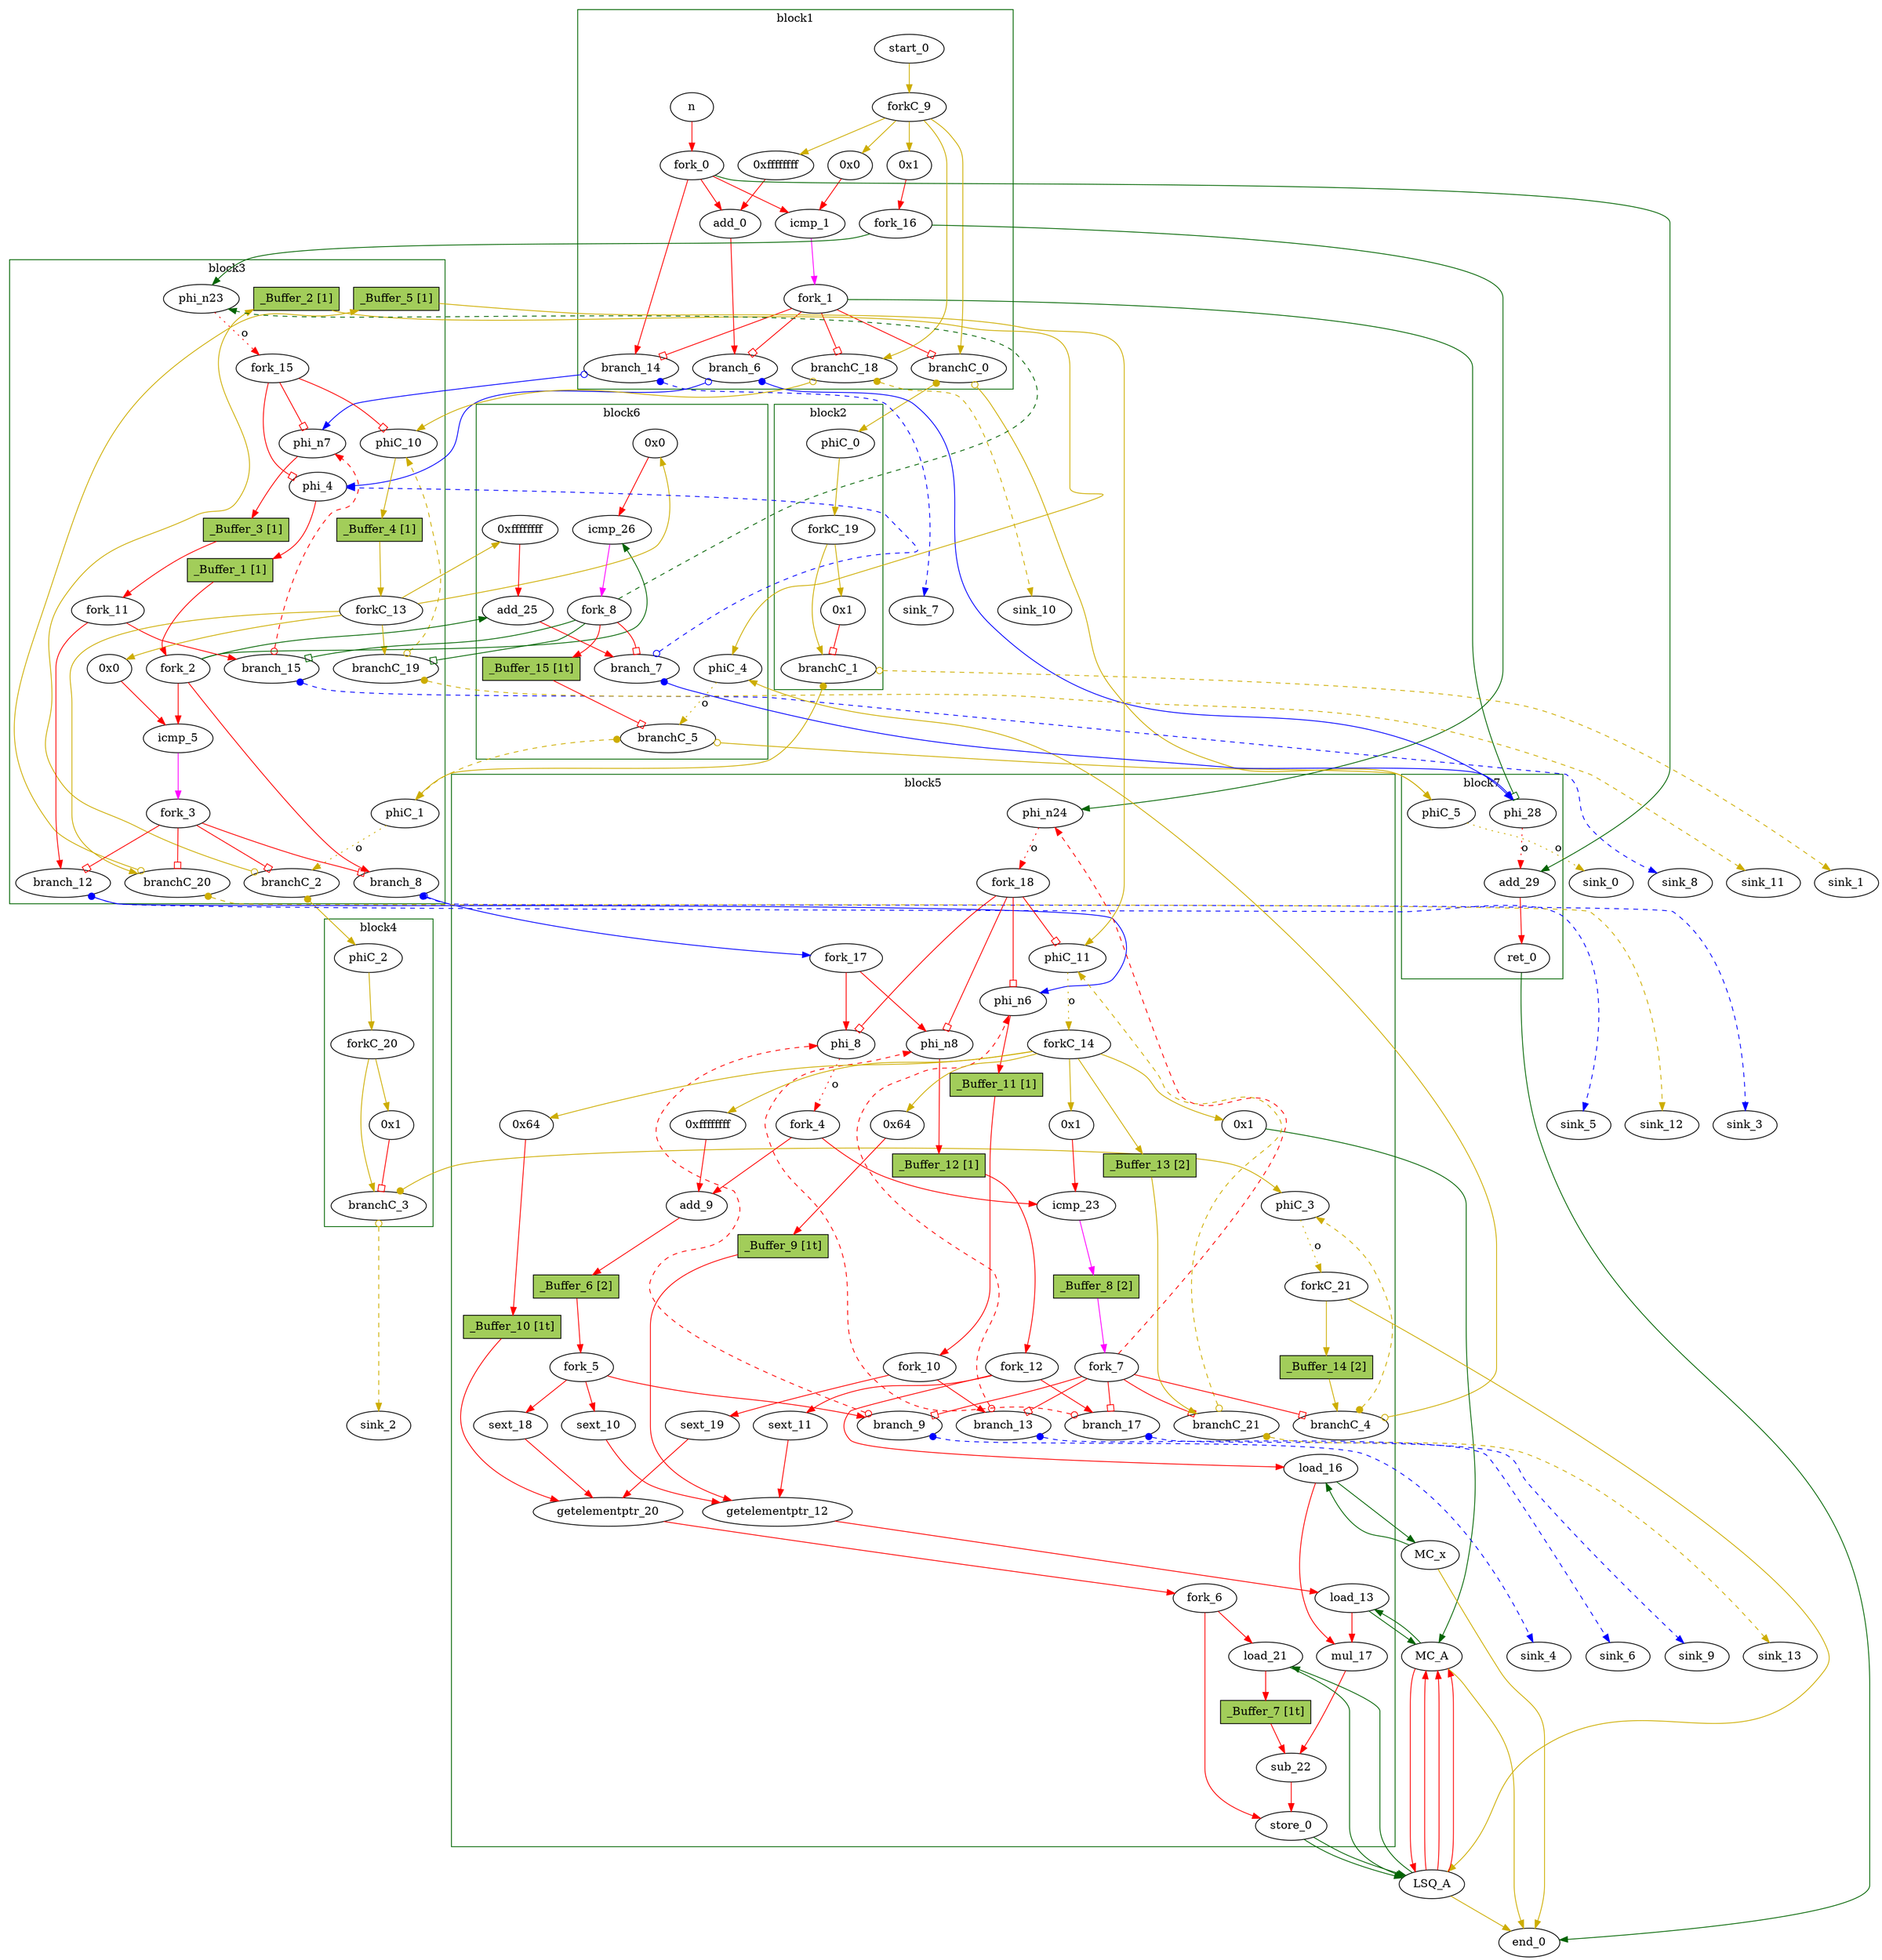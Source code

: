 // Number of blocks: 126
// Number of channels: 209
Digraph G {

  // Blocks
subgraph cluster_1 {
color = "darkgreen"
label = "block1"
  n [type=Entry, in="in1:32", out="out1:32", bbID = 1,  shape=oval];
  cst_0 [type=Constant, in="in1:32", out="out1:32", bbID = 1, value="0xffffffff", label="0xffffffff",  shape=oval];
  add_0 [type=Operator, in="in1:32 in2:32", out="out1:32", op = "add_op", delay=1.693, bbID = 1,  shape=oval];
  cst_1 [type=Constant, in="in1:32", out="out1:32", bbID = 1, value="0x0", label="0x0",  shape=oval];
  icmp_1 [type=Operator, in="in1:32 in2:32", out="out1:1", op = "icmp_sgt_op", delay=1.53, bbID = 1,  shape=oval];
  start_0 [type=Entry, in="in1:0", out="out1:0", bbID = 1,  shape=oval];
  branchC_0 [type=Branch, in="in1:0 in2?:1", out="out1+:0 out2-:0", bbID = 1,  shape=oval];
  branch_6 [type=Branch, in="in1:32 in2?:1*i", out="out1+:32 out2-:32", bbID = 1,  shape=oval];
  cst_12 [type=Constant, in="in1:32", out="out1:32", bbID = 1, value="0x1", label="0x1",  shape=oval];
  branch_14 [type=Branch, in="in1:32 in2?:1*i", out="out1+:32 out2-:32", bbID = 1,  shape=oval];
  branchC_18 [type=Branch, in="in1:0 in2?:1*i", out="out1+:0 out2-:0", bbID = 1,  shape=oval];
  fork_0 [type=Fork, in="in1:32", out="out1:32 out2:32 out3:32 out4:32", bbID = 1,  shape=oval];
  fork_1 [type=Fork, in="in1:32", out="out1:32 out2:32 out3:32 out4:32 out5:32", bbID = 1,  shape=oval];
  forkC_9 [type=Fork, in="in1:0", out="out1:0 out2:0 out3:0 out4:0 out5:0", bbID = 1,  shape=oval];
  fork_16 [type=Fork, in="in1:32", out="out1:32 out2:32", bbID = 1,  shape=oval];
}
subgraph cluster_2 {
color = "darkgreen"
label = "block2"
  phiC_0 [type=Merge, in="in1:0", out="out1:0", delay=0.166, bbID = 2,  shape=oval];
  branchC_1 [type=Branch, in="in1:0 in2?:1", out="out1+:0 out2-:0", bbID = 2,  shape=oval];
  cst_9 [type=Constant, in="in1:32", out="out1:32", bbID = 2, value="0x1", label="0x1",  shape=oval];
  forkC_19 [type=Fork, in="in1:0", out="out1:0 out2:0", bbID = 2,  shape=oval];
}
subgraph cluster_3 {
color = "darkgreen"
label = "block3"
  phi_4 [type=Mux, in="in1?:1 in2:32 in3:32", out="out1:32", delay=0.366, bbID = 3,  shape=oval];
  cst_2 [type=Constant, in="in1:32", out="out1:32", bbID = 3, value="0x0", label="0x0",  shape=oval];
  icmp_5 [type=Operator, in="in1:32 in2:32", out="out1:1", op = "icmp_sgt_op", delay=1.53, bbID = 3,  shape=oval];
  phiC_1 [type=Merge, in="in1:0 in2:0", out="out1:0", delay=0.166, bbID = 3,  shape=oval];
  branchC_2 [type=Branch, in="in1:0 in2?:1", out="out1+:0 out2-:0", bbID = 3,  shape=oval];
  phi_n7 [type=Mux, in="in1?:1 in2:32 in3:32", out="out1:32", delay=0.366, bbID = 3,  shape=oval];
  phiC_10 [type=Mux, in="in1?:1 in2:0 in3:0", out="out1:0", delay=0.166, bbID = 3,  shape=oval];
  phi_n23 [type=Merge, in="in1:32 in2:32*i", out="out1:32", delay=0.366, bbID = 3,  shape=oval];
  branch_8 [type=Branch, in="in1:32 in2?:1*i", out="out1+:32 out2-:32", bbID = 3,  shape=oval];
  branch_12 [type=Branch, in="in1:32 in2?:1*i", out="out1+:32 out2-:32", bbID = 3,  shape=oval];
  branch_15 [type=Branch, in="in1:32 in2?:1*i", out="out1+:32 out2-:32", bbID = 3,  shape=oval];
  branchC_19 [type=Branch, in="in1:0 in2?:1*i", out="out1+:0 out2-:0", bbID = 3,  shape=oval];
  branchC_20 [type=Branch, in="in1:0 in2?:1*i", out="out1+:0 out2-:0", bbID = 3,  shape=oval];
  fork_2 [type=Fork, in="in1:32", out="out1:32 out2:32 out3:32 out4:32", bbID = 3,  shape=oval];
  fork_3 [type=Fork, in="in1:32", out="out1:32 out2:32 out3:32 out4:32", bbID = 3,  shape=oval];
  fork_11 [type=Fork, in="in1:32", out="out1:32 out2:32", bbID = 3,  shape=oval];
  forkC_13 [type=Fork, in="in1:0", out="out1:0 out2:0 out3:0 out4:0 out5:0", bbID = 3,  shape=oval];
  fork_15 [type=Fork, in="in1:32", out="out1:32 out2:32 out3:32", bbID = 3,  shape=oval];
  _Buffer_1 [type=Buffer, in="in1:32", out="out1:32", bbID = 3, slots=1, transparent=false, label="_Buffer_1 [1]",  shape=box, style=filled, fillcolor=darkolivegreen3, height = 0.4];
  _Buffer_2 [type=Buffer, in="in1:0", out="out1:0", bbID = 3, slots=1, transparent=false, label="_Buffer_2 [1]",  shape=box, style=filled, fillcolor=darkolivegreen3, height = 0.4];
  _Buffer_3 [type=Buffer, in="in1:32", out="out1:32", bbID = 3, slots=1, transparent=false, label="_Buffer_3 [1]",  shape=box, style=filled, fillcolor=darkolivegreen3, height = 0.4];
  _Buffer_4 [type=Buffer, in="in1:0", out="out1:0", bbID = 3, slots=1, transparent=false, label="_Buffer_4 [1]",  shape=box, style=filled, fillcolor=darkolivegreen3, height = 0.4];
  _Buffer_5 [type=Buffer, in="in1:0", out="out1:0", bbID = 3, slots=1, transparent=false, label="_Buffer_5 [1]",  shape=box, style=filled, fillcolor=darkolivegreen3, height = 0.4];
}
subgraph cluster_4 {
color = "darkgreen"
label = "block4"
  phiC_2 [type=Merge, in="in1:0", out="out1:0", delay=0.166, bbID = 4,  shape=oval];
  branchC_3 [type=Branch, in="in1:0 in2?:1", out="out1+:0 out2-:0", bbID = 4,  shape=oval];
  cst_10 [type=Constant, in="in1:32", out="out1:32", bbID = 4, value="0x1", label="0x1",  shape=oval];
  forkC_20 [type=Fork, in="in1:0", out="out1:0 out2:0", bbID = 4,  shape=oval];
}
subgraph cluster_5 {
color = "darkgreen"
label = "block5"
  phi_8 [type=Mux, in="in1?:1 in2:32 in3:32", out="out1:32", delay=0.366, bbID = 5,  shape=oval];
  cst_3 [type=Constant, in="in1:32", out="out1:32", bbID = 5, value="0xffffffff", label="0xffffffff",  shape=oval];
  add_9 [type=Operator, in="in1:32 in2:32", out="out1:32", op = "add_op", delay=1.693, bbID = 5,  shape=oval];
  sext_10 [type=Operator, in="in1:32", out="out1:32", op = "sext_op", bbID = 5, retimingDiff=1,  shape=oval];
  sext_11 [type=Operator, in="in1:32", out="out1:32", op = "sext_op", bbID = 5, retimingDiff=1,  shape=oval];
  getelementptr_12 [type=Operator, in="in1:32 in2:32 in3:32", out="out1:32", op = "getelementptr_op", delay=2.966, constants=1, bbID = 5, retimingDiff=1,  shape=oval];
  load_13 [type=Operator, in="in1:32 in2:32", out="out1:32 out2:32", op = "mc_load_op", latency=2, bbID = 5, portID = 0, offset = 0, retimingDiff=2,  shape=oval];
  load_16 [type=Operator, in="in1:32 in2:32", out="out1:32 out2:32", op = "mc_load_op", latency=2, bbID = 5, portID = 0, offset = 0, retimingDiff=2,  shape=oval];
  mul_17 [type=Operator, in="in1:32 in2:32", out="out1:32", op = "mul_op", latency=4, bbID = 5, retimingDiff=4,  shape=oval];
  sext_18 [type=Operator, in="in1:32", out="out1:32", op = "sext_op", bbID = 5, retimingDiff=1,  shape=oval];
  sext_19 [type=Operator, in="in1:32", out="out1:32", op = "sext_op", bbID = 5, retimingDiff=1,  shape=oval];
  getelementptr_20 [type=Operator, in="in1:32 in2:32 in3:32", out="out1:32", op = "getelementptr_op", delay=2.966, constants=1, bbID = 5, retimingDiff=1,  shape=oval];
  load_21 [type=Operator, in="in1:32 in2:32", out="out1:32 out2:32", op = "lsq_load_op", latency=5, bbID = 5, portID = 0, offset = 0, retimingDiff=5,  shape=oval];
  sub_22 [type=Operator, in="in1:32 in2:32", out="out1:32", op = "sub_op", delay=1.693, bbID = 5, retimingDiff=7,  shape=oval];
  store_0 [type=Operator, in="in1:32 in2:32", out="out1:32 out2:32", op = "lsq_store_op", bbID = 5, portID = 0, offset = 1,  shape=oval];
  cst_4 [type=Constant, in="in1:32", out="out1:32", bbID = 5, value="0x1", label="0x1",  shape=oval];
  icmp_23 [type=Operator, in="in1:32 in2:32", out="out1:1", op = "icmp_sgt_op", delay=1.53, bbID = 5,  shape=oval];
  cst_7 [type=Constant, in="in1:32", out="out1:32", bbID = 5, value="0x64", label="0x64",  shape=oval];
  cst_8 [type=Constant, in="in1:32", out="out1:32", bbID = 5, value="0x64", label="0x64",  shape=oval];
  phiC_3 [type=Merge, in="in1:0 in2:0", out="out1:0", delay=0.166, bbID = 5,  shape=oval];
  branchC_4 [type=Branch, in="in1:0 in2?:1", out="out1+:0 out2-:0", bbID = 5, retimingDiff=1,  shape=oval];
  cst_11 [type=Constant, in="in1:32", out="out1:32", bbID = 5, value="0x1", label="0x1",  shape=oval];
  phi_n6 [type=Mux, in="in1?:1 in2:32 in3:32", out="out1:32", delay=0.366, bbID = 5,  shape=oval];
  phi_n8 [type=Mux, in="in1?:1 in2:32 in3:32", out="out1:32", delay=0.366, bbID = 5,  shape=oval];
  phiC_11 [type=Mux, in="in1?:1 in2:0 in3:0", out="out1:0", delay=0.166, bbID = 5,  shape=oval];
  branch_9 [type=Branch, in="in1:32 in2?:1*i", out="out1+:32 out2-:32", bbID = 5, retimingDiff=1,  shape=oval];
  phi_n24 [type=Merge, in="in1:32 in2:32*i", out="out1:32", delay=0.366, bbID = 5,  shape=oval];
  branch_13 [type=Branch, in="in1:32 in2?:1*i", out="out1+:32 out2-:32", bbID = 5, retimingDiff=1,  shape=oval];
  branch_17 [type=Branch, in="in1:32 in2?:1*i", out="out1+:32 out2-:32", bbID = 5, retimingDiff=1,  shape=oval];
  branchC_21 [type=Branch, in="in1:0 in2?:1*i", out="out1+:0 out2-:0", bbID = 5, retimingDiff=1,  shape=oval];
  fork_17 [type=Fork, in="in1:32", out="out1:32 out2:32", bbID = 5,  shape=oval];
  fork_4 [type=Fork, in="in1:32", out="out1:32 out2:32", bbID = 5,  shape=oval];
  fork_5 [type=Fork, in="in1:32", out="out1:32 out2:32 out3:32", bbID = 5, retimingDiff=1,  shape=oval];
  fork_6 [type=Fork, in="in1:32", out="out1:32 out2:32", bbID = 5, retimingDiff=1,  shape=oval];
  fork_7 [type=Fork, in="in1:32", out="out1:32 out2:32 out3:32 out4:32 out5:32 out6:32", bbID = 5, retimingDiff=1,  shape=oval];
  fork_10 [type=Fork, in="in1:32", out="out1:32 out2:32", bbID = 5, retimingDiff=1,  shape=oval];
  fork_12 [type=Fork, in="in1:32", out="out1:32 out2:32 out3:32", bbID = 5, retimingDiff=1,  shape=oval];
  forkC_14 [type=Fork, in="in1:0", out="out1:0 out2:0 out3:0 out4:0 out5:0 out6:0", bbID = 5,  shape=oval];
  fork_18 [type=Fork, in="in1:32", out="out1:32 out2:32 out3:32 out4:32", bbID = 5,  shape=oval];
  forkC_21 [type=Fork, in="in1:0", out="out1:0 out2:0", bbID = 5,  shape=oval];
  _Buffer_6 [type=Buffer, in="in1:32", out="out1:32", bbID = 5, slots=2, transparent=false, label="_Buffer_6 [2]",  shape=box, style=filled, fillcolor=darkolivegreen3, height = 0.4];
  _Buffer_7 [type=Buffer, in="in1:32", out="out1:32", bbID = 5, slots=1, transparent=true, label="_Buffer_7 [1t]",  shape=box, style=filled, fillcolor=darkolivegreen3, height = 0.4];
  _Buffer_8 [type=Buffer, in="in1:1", out="out1:1", bbID = 5, slots=2, transparent=false, label="_Buffer_8 [2]",  shape=box, style=filled, fillcolor=darkolivegreen3, height = 0.4];
  _Buffer_9 [type=Buffer, in="in1:32", out="out1:32", bbID = 5, slots=1, transparent=true, label="_Buffer_9 [1t]",  shape=box, style=filled, fillcolor=darkolivegreen3, height = 0.4];
  _Buffer_10 [type=Buffer, in="in1:32", out="out1:32", bbID = 5, slots=1, transparent=true, label="_Buffer_10 [1t]",  shape=box, style=filled, fillcolor=darkolivegreen3, height = 0.4];
  _Buffer_11 [type=Buffer, in="in1:32", out="out1:32", bbID = 5, slots=1, transparent=false, label="_Buffer_11 [1]",  shape=box, style=filled, fillcolor=darkolivegreen3, height = 0.4];
  _Buffer_12 [type=Buffer, in="in1:32", out="out1:32", bbID = 5, slots=1, transparent=false, label="_Buffer_12 [1]",  shape=box, style=filled, fillcolor=darkolivegreen3, height = 0.4];
  _Buffer_13 [type=Buffer, in="in1:0", out="out1:0", bbID = 5, slots=2, transparent=false, label="_Buffer_13 [2]",  shape=box, style=filled, fillcolor=darkolivegreen3, height = 0.4];
  _Buffer_14 [type=Buffer, in="in1:0", out="out1:0", bbID = 5, slots=2, transparent=false, label="_Buffer_14 [2]",  shape=box, style=filled, fillcolor=darkolivegreen3, height = 0.4];
}
subgraph cluster_6 {
color = "darkgreen"
label = "block6"
  cst_5 [type=Constant, in="in1:32", out="out1:32", bbID = 6, value="0xffffffff", label="0xffffffff",  shape=oval];
  add_25 [type=Operator, in="in1:32 in2:32", out="out1:32", op = "add_op", delay=1.693, bbID = 6,  shape=oval];
  cst_6 [type=Constant, in="in1:32", out="out1:32", bbID = 6, value="0x0", label="0x0",  shape=oval];
  icmp_26 [type=Operator, in="in1:32 in2:32", out="out1:1", op = "icmp_sgt_op", delay=1.53, bbID = 6,  shape=oval];
  phiC_4 [type=Merge, in="in1:0 in2:0", out="out1:0", delay=0.166, bbID = 6,  shape=oval];
  branchC_5 [type=Branch, in="in1:0 in2?:1", out="out1+:0 out2-:0", bbID = 6,  shape=oval];
  branch_7 [type=Branch, in="in1:32 in2?:1*i", out="out1+:32 out2-:32", bbID = 6,  shape=oval];
  fork_8 [type=Fork, in="in1:32", out="out1:32 out2:32 out3:32 out4:32 out5:32", bbID = 6,  shape=oval];
  _Buffer_15 [type=Buffer, in="in1:32", out="out1:32", bbID = 6, slots=1, transparent=true, label="_Buffer_15 [1t]",  shape=box, style=filled, fillcolor=darkolivegreen3, height = 0.4];
}
subgraph cluster_7 {
color = "darkgreen"
label = "block7"
  phi_28 [type=Mux, in="in1?:1 in2:32 in3:32", out="out1:32", delay=0.366, bbID = 7,  shape=oval];
  add_29 [type=Operator, in="in1:32 in2:32", out="out1:32", op = "add_op", delay=1.693, bbID = 7,  shape=oval];
  ret_0 [type=Operator, in="in1:32", out="out1:32", op = "ret_op", bbID = 7,  shape=oval];
  phiC_5 [type=Merge, in="in1:0 in2:0", out="out1:0", delay=0.166, bbID = 7,  shape=oval];
}
  sink_0 [type=Sink, in="in1:0", bbID = 0,  shape=oval];
  sink_1 [type=Sink, in="in1:0", bbID = 0,  shape=oval];
  sink_2 [type=Sink, in="in1:0", bbID = 0,  shape=oval];
  LSQ_A [type=LSQ, in="in1:0*c0 in2:32*l0a in3:32*s0a in4:32*s0d in5:32*x0d", out="out1:32*l0d out2:0*e out3:32*x0a out4:32*y0a out5:32*y0d", bbID = 0, memory = "A", bbcount = 1, ldcount = 1, stcount = 1, fifoDepth = 16, numLoads = "{1}", numStores = "{1}", loadOffsets = "{{0;0;0;0;0;0;0;0;0;0;0;0;0;0;0;0}}", storeOffsets = "{{1;0;0;0;0;0;0;0;0;0;0;0;0;0;0;0}}", loadPorts = "{{0;0;0;0;0;0;0;0;0;0;0;0;0;0;0;0}}", storePorts = "{{0;0;0;0;0;0;0;0;0;0;0;0;0;0;0;0}}", ];
  MC_A [type=MC, in="in1:32*c0 in2:32*l0a in3:32*l1a in4:32*s0a in5:32*s0d", out="out1:32*l0d out2:32*l1d out3:0*e", bbID = 0, memory = "A", bbcount = 1, ldcount = 2, stcount = 1, ];
  MC_x [type=MC, in="in1:32*l0a", out="out1:32*l0d out2:0*e", bbID = 0, memory = "x", bbcount = 0, ldcount = 1, stcount = 0, ];
  sink_3 [type=Sink, in="in1:32", bbID = 0,  shape=oval];
  sink_4 [type=Sink, in="in1:32", bbID = 0,  shape=oval];
  sink_5 [type=Sink, in="in1:32", bbID = 0,  shape=oval];
  sink_6 [type=Sink, in="in1:32", bbID = 0,  shape=oval];
  sink_7 [type=Sink, in="in1:32", bbID = 0,  shape=oval];
  sink_8 [type=Sink, in="in1:32", bbID = 0,  shape=oval];
  sink_9 [type=Sink, in="in1:32", bbID = 0,  shape=oval];
  sink_10 [type=Sink, in="in1:0", bbID = 0,  shape=oval];
  sink_11 [type=Sink, in="in1:0", bbID = 0,  shape=oval];
  sink_12 [type=Sink, in="in1:0", bbID = 0,  shape=oval];
  sink_13 [type=Sink, in="in1:0", bbID = 0,  shape=oval];
  end_0 [type=Exit, in="in1:0*e in2:0*e in3:0*e in4:32", out="out1:32", bbID = 0,  shape=oval];

  // Channels
  n -> fork_0 [from=out1, to=in1, arrowhead=normal, color=red];
  cst_0 -> add_0 [from=out1, to=in2, arrowhead=normal, color=red];
  add_0 -> branch_6 [from=out1, to=in1, arrowhead=normal, color=red];
  cst_1 -> icmp_1 [from=out1, to=in2, arrowhead=normal, color=red];
  icmp_1 -> fork_1 [from=out1, to=in1, arrowhead=normal, color=magenta];
  start_0 -> forkC_9 [from=out1, to=in1, arrowhead=normal, color=gold3];
  branchC_0 -> phiC_0 [from=out1, to=in1, dir=both, arrowtail=dot, arrowhead=normal, color=gold3];
  branchC_0 -> phiC_5 [from=out2, to=in1, dir=both, arrowtail=odot, arrowhead=normal, color=gold3];
  branch_6 -> phi_4 [from=out2, to=in3, dir=both, arrowtail=odot, arrowhead=normal, color=blue];
  branch_6 -> phi_28 [from=out1, to=in2, dir=both, arrowtail=dot, arrowhead=normal, color=blue];
  cst_12 -> fork_16 [from=out1, to=in1, arrowhead=normal, color=red];
  branch_14 -> phi_n7 [from=out2, to=in3, dir=both, arrowtail=odot, arrowhead=normal, color=blue];
  branch_14 -> sink_7 [from=out1, to=in1, dir=both, arrowtail=dot, arrowhead=normal, color=blue, style=dashed, minlen = 3];
  branchC_18 -> phiC_10 [from=out2, to=in3, dir=both, arrowtail=odot, arrowhead=normal, color=gold3];
  branchC_18 -> sink_10 [from=out1, to=in1, dir=both, arrowtail=dot, arrowhead=normal, color=gold3, style=dashed, minlen = 3];
  fork_0 -> add_0 [from=out1, to=in1, arrowhead=normal, color=red];
  fork_0 -> icmp_1 [from=out2, to=in1, arrowhead=normal, color=red];
  fork_0 -> branch_14 [from=out3, to=in1, arrowhead=normal, color=red];
  fork_0 -> add_29 [from=out4, to=in2, arrowhead=normal, color=darkgreen];
  fork_1 -> branchC_0 [from=out5, to=in2, arrowhead=obox, color=red];
  fork_1 -> branch_6 [from=out1, to=in2, arrowhead=obox, color=red];
  fork_1 -> branch_14 [from=out2, to=in2, arrowhead=obox, color=red];
  fork_1 -> branchC_18 [from=out3, to=in2, arrowhead=obox, color=red];
  fork_1 -> phi_28 [from=out4, to=in1, arrowhead=obox, color=darkgreen];
  forkC_9 -> cst_0 [from=out1, to=in1, arrowhead=normal, color=gold3];
  forkC_9 -> cst_1 [from=out2, to=in1, arrowhead=normal, color=gold3];
  forkC_9 -> branchC_0 [from=out5, to=in1, arrowhead=normal, color=gold3];
  forkC_9 -> cst_12 [from=out4, to=in1, arrowhead=normal, color=gold3];
  forkC_9 -> branchC_18 [from=out3, to=in1, arrowhead=normal, color=gold3];
  fork_16 -> phi_n23 [from=out1, to=in1, arrowhead=normal, color=darkgreen];
  fork_16 -> phi_n24 [from=out2, to=in1, arrowhead=normal, color=darkgreen];
  phiC_0 -> forkC_19 [from=out1, to=in1, arrowhead=normal, color=gold3];
  branchC_1 -> phiC_1 [from=out1, to=in1, dir=both, arrowtail=dot, arrowhead=normal, color=gold3];
  branchC_1 -> sink_1 [from=out2, to=in1, dir=both, arrowtail=odot, arrowhead=normal, color=gold3, style=dashed, minlen = 3];
  cst_9 -> branchC_1 [from=out1, to=in2, arrowhead=obox, color=red];
  forkC_19 -> branchC_1 [from=out1, to=in1, arrowhead=normal, color=gold3];
  forkC_19 -> cst_9 [from=out2, to=in1, arrowhead=normal, color=gold3];
  phi_4 -> _Buffer_1 [from=out1, to=in1, arrowhead=normal, color=red];
  cst_2 -> icmp_5 [from=out1, to=in2, arrowhead=normal, color=red];
  icmp_5 -> fork_3 [from=out1, to=in1, arrowhead=normal, color=magenta];
  phiC_1 -> branchC_2 [from=out1, to=in1, arrowhead=normal, color=gold3, slots=1, style=dotted, label="o", transparent=true];
  branchC_2 -> phiC_2 [from=out1, to=in1, dir=both, arrowtail=dot, arrowhead=normal, color=gold3];
  branchC_2 -> _Buffer_2 [from=out2, to=in1, dir=both, arrowtail=odot, arrowhead=normal, color=gold3, constraint=false];
  phi_n7 -> _Buffer_3 [from=out1, to=in1, arrowhead=normal, color=red];
  phiC_10 -> _Buffer_4 [from=out1, to=in1, arrowhead=normal, color=gold3];
  phi_n23 -> fork_15 [from=out1, to=in1, arrowhead=normal, color=red, slots=1, style=dotted, label="o", transparent=true];
  branch_8 -> fork_17 [from=out2, to=in1, dir=both, arrowtail=odot, arrowhead=normal, color=blue];
  branch_8 -> sink_3 [from=out1, to=in1, dir=both, arrowtail=dot, arrowhead=normal, color=blue, style=dashed, minlen = 3];
  branch_12 -> phi_n6 [from=out2, to=in3, dir=both, arrowtail=odot, arrowhead=normal, color=blue];
  branch_12 -> sink_5 [from=out1, to=in1, dir=both, arrowtail=dot, arrowhead=normal, color=blue, style=dashed, minlen = 3];
  branch_15 -> phi_n7 [from=out2, to=in2, dir=both, arrowtail=odot, arrowhead=normal, color=red, constraint=false, style=dashed, minlen = 3];
  branch_15 -> sink_8 [from=out1, to=in1, dir=both, arrowtail=dot, arrowhead=normal, color=blue, style=dashed, minlen = 3];
  branchC_19 -> phiC_10 [from=out2, to=in2, dir=both, arrowtail=odot, arrowhead=normal, color=gold3, constraint=false, style=dashed, minlen = 3];
  branchC_19 -> sink_11 [from=out1, to=in1, dir=both, arrowtail=dot, arrowhead=normal, color=gold3, style=dashed, minlen = 3];
  branchC_20 -> _Buffer_5 [from=out2, to=in1, dir=both, arrowtail=odot, arrowhead=normal, color=gold3, constraint=false];
  branchC_20 -> sink_12 [from=out1, to=in1, dir=both, arrowtail=dot, arrowhead=normal, color=gold3, style=dashed, minlen = 3];
  fork_2 -> icmp_5 [from=out1, to=in1, arrowhead=normal, color=red];
  fork_2 -> branch_8 [from=out4, to=in1, arrowhead=normal, color=red];
  fork_2 -> add_25 [from=out2, to=in1, arrowhead=normal, color=darkgreen];
  fork_2 -> icmp_26 [from=out3, to=in1, arrowhead=normal, color=darkgreen];
  fork_3 -> branchC_2 [from=out4, to=in2, arrowhead=obox, color=red];
  fork_3 -> branch_8 [from=out1, to=in2, arrowhead=obox, color=red];
  fork_3 -> branch_12 [from=out2, to=in2, arrowhead=obox, color=red];
  fork_3 -> branchC_20 [from=out3, to=in2, arrowhead=obox, color=red];
  fork_11 -> branch_12 [from=out1, to=in1, arrowhead=normal, color=red];
  fork_11 -> branch_15 [from=out2, to=in1, arrowhead=normal, color=red];
  forkC_13 -> cst_2 [from=out1, to=in1, arrowhead=normal, color=gold3];
  forkC_13 -> branchC_19 [from=out2, to=in1, arrowhead=normal, color=gold3];
  forkC_13 -> branchC_20 [from=out3, to=in1, arrowhead=normal, color=gold3];
  forkC_13 -> cst_5 [from=out4, to=in1, arrowhead=normal, color=gold3];
  forkC_13 -> cst_6 [from=out5, to=in1, arrowhead=normal, color=gold3];
  fork_15 -> phi_4 [from=out1, to=in1, arrowhead=obox, color=red];
  fork_15 -> phi_n7 [from=out2, to=in1, arrowhead=obox, color=red];
  fork_15 -> phiC_10 [from=out3, to=in1, arrowhead=obox, color=red];
  phiC_2 -> forkC_20 [from=out1, to=in1, arrowhead=normal, color=gold3];
  branchC_3 -> phiC_3 [from=out1, to=in1, dir=both, arrowtail=dot, arrowhead=normal, color=gold3];
  branchC_3 -> sink_2 [from=out2, to=in1, dir=both, arrowtail=odot, arrowhead=normal, color=gold3, style=dashed, minlen = 3];
  cst_10 -> branchC_3 [from=out1, to=in2, arrowhead=obox, color=red];
  forkC_20 -> branchC_3 [from=out1, to=in1, arrowhead=normal, color=gold3];
  forkC_20 -> cst_10 [from=out2, to=in1, arrowhead=normal, color=gold3];
  phi_8 -> fork_4 [from=out1, to=in1, arrowhead=normal, color=red, slots=1, style=dotted, label="o", transparent=true];
  cst_3 -> add_9 [from=out1, to=in2, arrowhead=normal, color=red];
  add_9 -> _Buffer_6 [from=out1, to=in1, arrowhead=normal, color=red];
  sext_10 -> getelementptr_12 [from=out1, to=in1, arrowhead=normal, color=red];
  sext_11 -> getelementptr_12 [from=out1, to=in2, arrowhead=normal, color=red];
  getelementptr_12 -> load_13 [from=out1, to=in2, arrowhead=normal, color=red];
  load_13 -> mul_17 [from=out1, to=in1, arrowhead=normal, color=red];
  load_13 -> MC_A [from=out2, to=in2, arrowhead=normal, color=darkgreen];
  load_16 -> mul_17 [from=out1, to=in2, arrowhead=normal, color=red];
  load_16 -> MC_x [from=out2, to=in1, arrowhead=normal, color=darkgreen];
  mul_17 -> sub_22 [from=out1, to=in2, arrowhead=normal, color=red];
  sext_18 -> getelementptr_20 [from=out1, to=in1, arrowhead=normal, color=red];
  sext_19 -> getelementptr_20 [from=out1, to=in2, arrowhead=normal, color=red];
  getelementptr_20 -> fork_6 [from=out1, to=in1, arrowhead=normal, color=red];
  load_21 -> _Buffer_7 [from=out1, to=in1, arrowhead=normal, color=red];
  load_21 -> LSQ_A [from=out2, to=in2, arrowhead=normal, color=darkgreen];
  sub_22 -> store_0 [from=out1, to=in1, arrowhead=normal, color=red];
  store_0 -> LSQ_A [from=out2, to=in3, arrowhead=normal, color=darkgreen];
  store_0 -> LSQ_A [from=out1, to=in4, arrowhead=normal, color=darkgreen];
  cst_4 -> icmp_23 [from=out1, to=in2, arrowhead=normal, color=red];
  icmp_23 -> _Buffer_8 [from=out1, to=in1, arrowhead=normal, color=magenta];
  cst_7 -> _Buffer_9 [from=out1, to=in1, arrowhead=normal, color=red];
  cst_8 -> _Buffer_10 [from=out1, to=in1, arrowhead=normal, color=red];
  phiC_3 -> forkC_21 [from=out1, to=in1, arrowhead=normal, color=gold3, slots=1, style=dotted, label="o", transparent=true];
  branchC_4 -> phiC_3 [from=out1, to=in2, dir=both, arrowtail=dot, arrowhead=normal, color=gold3, constraint=false, style=dashed, minlen = 3];
  branchC_4 -> phiC_4 [from=out2, to=in2, dir=both, arrowtail=odot, arrowhead=normal, color=gold3];
  cst_11 -> MC_A [from=out1, to=in1, arrowhead=normal, color=darkgreen];
  phi_n6 -> _Buffer_11 [from=out1, to=in1, arrowhead=normal, color=red];
  phi_n8 -> _Buffer_12 [from=out1, to=in1, arrowhead=normal, color=red];
  phiC_11 -> forkC_14 [from=out1, to=in1, arrowhead=normal, color=gold3, slots=1, style=dotted, label="o", transparent=true];
  branch_9 -> phi_8 [from=out2, to=in2, dir=both, arrowtail=odot, arrowhead=normal, color=red, constraint=false, style=dashed, minlen = 3];
  branch_9 -> sink_4 [from=out1, to=in1, dir=both, arrowtail=dot, arrowhead=normal, color=blue, style=dashed, minlen = 3];
  phi_n24 -> fork_18 [from=out1, to=in1, arrowhead=normal, color=red, slots=1, style=dotted, label="o", transparent=true];
  branch_13 -> phi_n6 [from=out2, to=in2, dir=both, arrowtail=odot, arrowhead=normal, color=red, constraint=false, style=dashed, minlen = 3];
  branch_13 -> sink_6 [from=out1, to=in1, dir=both, arrowtail=dot, arrowhead=normal, color=blue, style=dashed, minlen = 3];
  branch_17 -> phi_n8 [from=out2, to=in2, dir=both, arrowtail=odot, arrowhead=normal, color=red, constraint=false, style=dashed, minlen = 3];
  branch_17 -> sink_9 [from=out1, to=in1, dir=both, arrowtail=dot, arrowhead=normal, color=blue, style=dashed, minlen = 3];
  branchC_21 -> phiC_11 [from=out2, to=in2, dir=both, arrowtail=odot, arrowhead=normal, color=gold3, constraint=false, style=dashed, minlen = 3];
  branchC_21 -> sink_13 [from=out1, to=in1, dir=both, arrowtail=dot, arrowhead=normal, color=gold3, style=dashed, minlen = 3];
  fork_17 -> phi_8 [from=out1, to=in3, arrowhead=normal, color=red];
  fork_17 -> phi_n8 [from=out2, to=in3, arrowhead=normal, color=red];
  fork_4 -> add_9 [from=out1, to=in1, arrowhead=normal, color=red];
  fork_4 -> icmp_23 [from=out2, to=in1, arrowhead=normal, color=red];
  fork_5 -> sext_10 [from=out1, to=in1, arrowhead=normal, color=red];
  fork_5 -> sext_18 [from=out2, to=in1, arrowhead=normal, color=red];
  fork_5 -> branch_9 [from=out3, to=in1, arrowhead=normal, color=red];
  fork_6 -> load_21 [from=out1, to=in2, arrowhead=normal, color=red];
  fork_6 -> store_0 [from=out2, to=in2, arrowhead=normal, color=red];
  fork_7 -> branchC_4 [from=out6, to=in2, arrowhead=obox, color=red];
  fork_7 -> branch_9 [from=out1, to=in2, arrowhead=obox, color=red];
  fork_7 -> phi_n24 [from=out2, to=in2, arrowhead=normal, color=red, constraint=false, style=dashed, minlen = 3];
  fork_7 -> branch_13 [from=out3, to=in2, arrowhead=obox, color=red];
  fork_7 -> branch_17 [from=out4, to=in2, arrowhead=obox, color=red];
  fork_7 -> branchC_21 [from=out5, to=in2, arrowhead=obox, color=red];
  fork_10 -> sext_19 [from=out1, to=in1, arrowhead=normal, color=red];
  fork_10 -> branch_13 [from=out2, to=in1, arrowhead=normal, color=red];
  fork_12 -> sext_11 [from=out1, to=in1, arrowhead=normal, color=red];
  fork_12 -> load_16 [from=out3, to=in2, arrowhead=normal, color=red];
  fork_12 -> branch_17 [from=out2, to=in1, arrowhead=normal, color=red];
  forkC_14 -> cst_3 [from=out1, to=in1, arrowhead=normal, color=gold3];
  forkC_14 -> cst_4 [from=out3, to=in1, arrowhead=normal, color=gold3];
  forkC_14 -> cst_7 [from=out4, to=in1, arrowhead=normal, color=gold3];
  forkC_14 -> cst_8 [from=out5, to=in1, arrowhead=normal, color=gold3];
  forkC_14 -> cst_11 [from=out6, to=in1, arrowhead=normal, color=gold3];
  forkC_14 -> _Buffer_13 [from=out2, to=in1, arrowhead=normal, color=gold3];
  fork_18 -> phi_8 [from=out1, to=in1, arrowhead=obox, color=red];
  fork_18 -> phi_n6 [from=out2, to=in1, arrowhead=obox, color=red];
  fork_18 -> phi_n8 [from=out3, to=in1, arrowhead=obox, color=red];
  fork_18 -> phiC_11 [from=out4, to=in1, arrowhead=obox, color=red];
  forkC_21 -> _Buffer_14 [from=out1, to=in1, arrowhead=normal, color=gold3];
  forkC_21 -> LSQ_A [from=out2, to=in1, arrowhead=normal, color=gold3];
  cst_5 -> add_25 [from=out1, to=in2, arrowhead=normal, color=red];
  add_25 -> branch_7 [from=out1, to=in1, arrowhead=normal, color=red];
  cst_6 -> icmp_26 [from=out1, to=in2, arrowhead=normal, color=red];
  icmp_26 -> fork_8 [from=out1, to=in1, arrowhead=normal, color=magenta];
  phiC_4 -> branchC_5 [from=out1, to=in1, arrowhead=normal, color=gold3, slots=1, style=dotted, label="o", transparent=true];
  branchC_5 -> phiC_1 [from=out1, to=in2, dir=both, arrowtail=dot, arrowhead=normal, color=gold3, style=dashed, minlen = 3];
  branchC_5 -> phiC_5 [from=out2, to=in2, dir=both, arrowtail=odot, arrowhead=normal, color=gold3];
  branch_7 -> phi_4 [from=out2, to=in2, dir=both, arrowtail=odot, arrowhead=normal, color=blue, style=dashed, minlen = 3];
  branch_7 -> phi_28 [from=out1, to=in3, dir=both, arrowtail=dot, arrowhead=normal, color=blue];
  fork_8 -> phi_n23 [from=out2, to=in2, arrowhead=normal, color=darkgreen, style=dashed, minlen = 3];
  fork_8 -> branch_15 [from=out3, to=in2, arrowhead=obox, color=darkgreen];
  fork_8 -> branchC_19 [from=out4, to=in2, arrowhead=obox, color=darkgreen];
  fork_8 -> _Buffer_15 [from=out5, to=in1, arrowhead=normal, color=red];
  fork_8 -> branch_7 [from=out1, to=in2, arrowhead=obox, color=red];
  phi_28 -> add_29 [from=out1, to=in1, arrowhead=normal, color=red, slots=1, style=dotted, label="o", transparent=true];
  add_29 -> ret_0 [from=out1, to=in1, arrowhead=normal, color=red];
  ret_0 -> end_0 [from=out1, to=in4, arrowhead=normal, color=darkgreen];
  phiC_5 -> sink_0 [from=out1, to=in1, arrowhead=normal, color=gold3, slots=1, style=dotted, label="o", transparent=true];
  LSQ_A -> load_21 [from=out1, to=in1, arrowhead=normal, color=darkgreen];
  LSQ_A -> MC_A [from=out3, to=in3, arrowhead=normal, color=red];
  LSQ_A -> MC_A [from=out4, to=in4, arrowhead=normal, color=red];
  LSQ_A -> MC_A [from=out5, to=in5, arrowhead=normal, color=red];
  LSQ_A -> end_0 [from=out2, to=in1, arrowhead=normal, color=gold3];
  MC_A -> load_13 [from=out1, to=in1, arrowhead=normal, color=darkgreen];
  MC_A -> LSQ_A [from=out2, to=in5, arrowhead=normal, color=red];
  MC_A -> end_0 [from=out3, to=in2, arrowhead=normal, color=gold3];
  MC_x -> load_16 [from=out1, to=in1, arrowhead=normal, color=darkgreen];
  MC_x -> end_0 [from=out2, to=in3, arrowhead=normal, color=gold3];
  _Buffer_1 -> fork_2 [from=out1, to=in1, arrowhead=normal, color=red];
  _Buffer_2 -> phiC_4 [from=out1, to=in1, arrowhead=normal, color=gold3];
  _Buffer_3 -> fork_11 [from=out1, to=in1, arrowhead=normal, color=red];
  _Buffer_4 -> forkC_13 [from=out1, to=in1, arrowhead=normal, color=gold3];
  _Buffer_5 -> phiC_11 [from=out1, to=in3, arrowhead=normal, color=gold3];
  _Buffer_6 -> fork_5 [from=out1, to=in1, arrowhead=normal, color=red];
  _Buffer_7 -> sub_22 [from=out1, to=in1, arrowhead=normal, color=red];
  _Buffer_8 -> fork_7 [from=out1, to=in1, arrowhead=normal, color=magenta];
  _Buffer_9 -> getelementptr_12 [from=out1, to=in3, arrowhead=normal, color=red];
  _Buffer_10 -> getelementptr_20 [from=out1, to=in3, arrowhead=normal, color=red];
  _Buffer_11 -> fork_10 [from=out1, to=in1, arrowhead=normal, color=red];
  _Buffer_12 -> fork_12 [from=out1, to=in1, arrowhead=normal, color=red];
  _Buffer_13 -> branchC_21 [from=out1, to=in1, arrowhead=normal, color=gold3];
  _Buffer_14 -> branchC_4 [from=out1, to=in1, arrowhead=normal, color=gold3];
  _Buffer_15 -> branchC_5 [from=out1, to=in2, arrowhead=obox, color=red];
}
